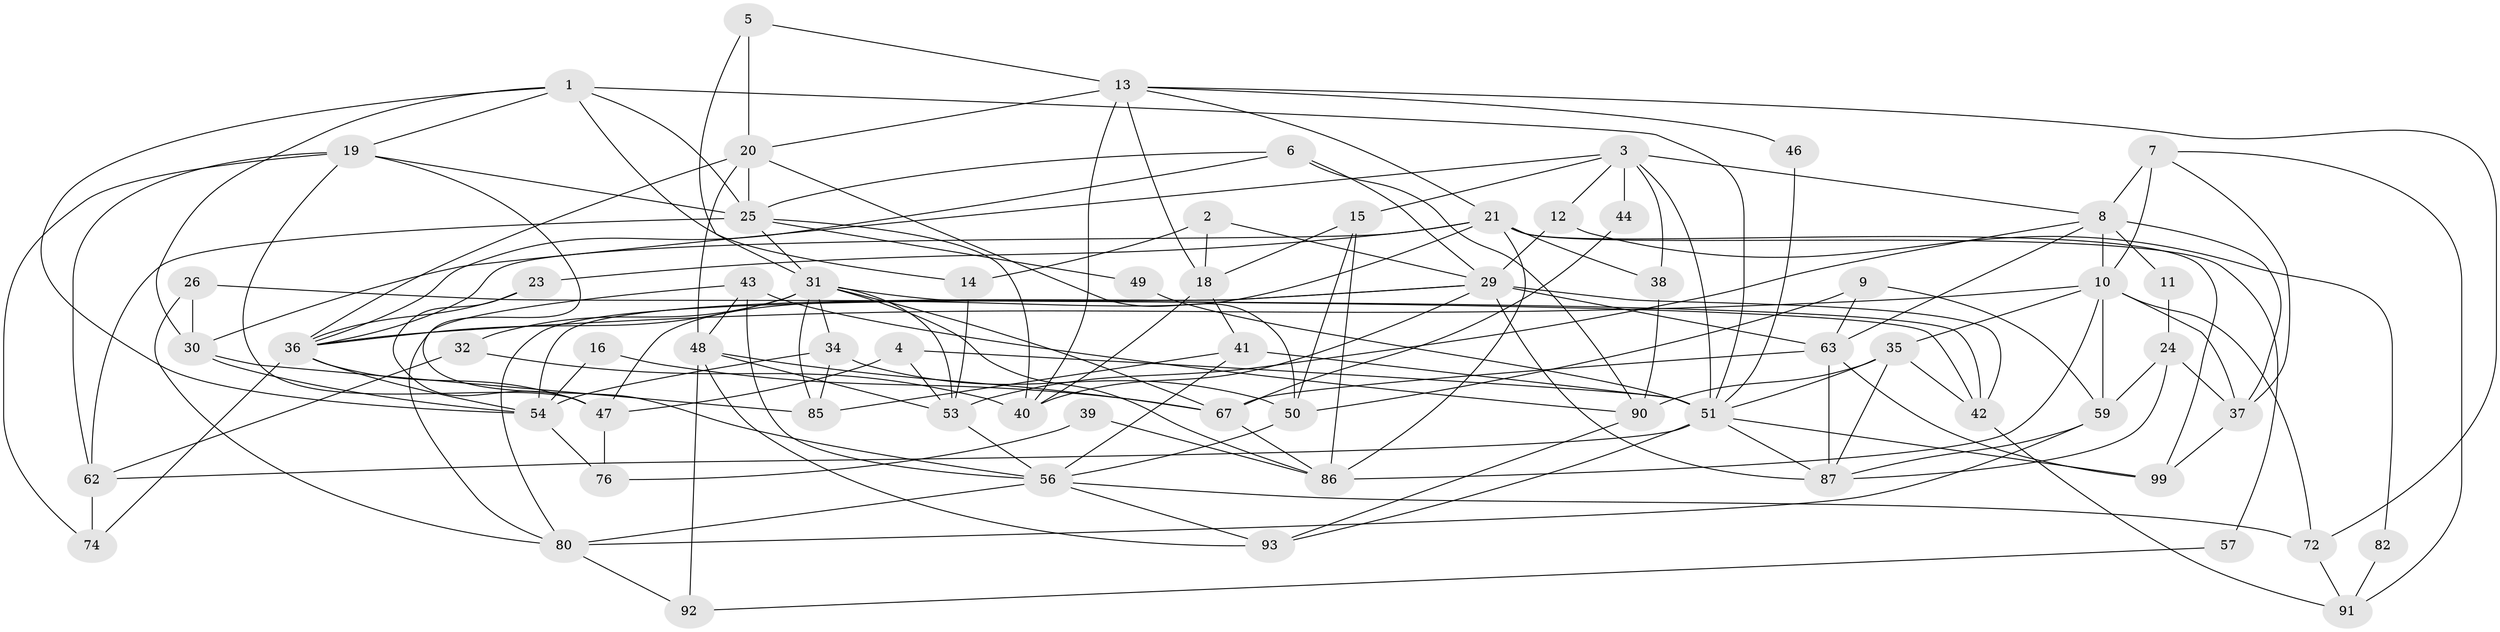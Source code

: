 // original degree distribution, {4: 0.23, 5: 0.22, 3: 0.27, 6: 0.08, 2: 0.15, 8: 0.04, 7: 0.01}
// Generated by graph-tools (version 1.1) at 2025/11/02/21/25 10:11:15]
// undirected, 66 vertices, 159 edges
graph export_dot {
graph [start="1"]
  node [color=gray90,style=filled];
  1 [super="+27"];
  2;
  3 [super="+60"];
  4;
  5;
  6;
  7 [super="+69"];
  8 [super="+73"];
  9;
  10 [super="+100"];
  11;
  12;
  13 [super="+64"];
  14;
  15 [super="+17"];
  16;
  18 [super="+65"];
  19 [super="+68"];
  20 [super="+84"];
  21 [super="+22"];
  23;
  24 [super="+52"];
  25 [super="+28"];
  26;
  29 [super="+33"];
  30;
  31 [super="+66"];
  32;
  34;
  35 [super="+55"];
  36 [super="+77"];
  37 [super="+78"];
  38;
  39;
  40;
  41 [super="+45"];
  42 [super="+61"];
  43 [super="+71"];
  44;
  46;
  47 [super="+70"];
  48 [super="+58"];
  49;
  50 [super="+94"];
  51 [super="+81"];
  53 [super="+98"];
  54 [super="+75"];
  56 [super="+88"];
  57;
  59 [super="+83"];
  62 [super="+95"];
  63 [super="+89"];
  67 [super="+79"];
  72;
  74;
  76;
  80 [super="+97"];
  82;
  85;
  86;
  87 [super="+96"];
  90;
  91;
  92;
  93;
  99;
  1 -- 54;
  1 -- 14;
  1 -- 30;
  1 -- 19;
  1 -- 51;
  1 -- 25;
  2 -- 14;
  2 -- 29;
  2 -- 18;
  3 -- 38;
  3 -- 12;
  3 -- 15;
  3 -- 44;
  3 -- 8;
  3 -- 51;
  3 -- 30;
  4 -- 51;
  4 -- 47;
  4 -- 53;
  5 -- 20;
  5 -- 31;
  5 -- 13;
  6 -- 29;
  6 -- 90;
  6 -- 36;
  6 -- 25;
  7 -- 10;
  7 -- 91;
  7 -- 8 [weight=2];
  7 -- 37;
  8 -- 63;
  8 -- 11;
  8 -- 10;
  8 -- 37;
  8 -- 53;
  9 -- 50;
  9 -- 63;
  9 -- 59;
  10 -- 72;
  10 -- 86;
  10 -- 36;
  10 -- 37;
  10 -- 35;
  10 -- 59;
  11 -- 24;
  12 -- 82;
  12 -- 29;
  13 -- 46;
  13 -- 18;
  13 -- 40;
  13 -- 72;
  13 -- 21;
  13 -- 20;
  14 -- 53;
  15 -- 18;
  15 -- 86;
  15 -- 50;
  16 -- 67;
  16 -- 54;
  18 -- 40;
  18 -- 41;
  19 -- 25;
  19 -- 74;
  19 -- 47;
  19 -- 56;
  19 -- 62;
  20 -- 25;
  20 -- 48;
  20 -- 36;
  20 -- 50;
  21 -- 36;
  21 -- 86;
  21 -- 38;
  21 -- 99;
  21 -- 23;
  21 -- 57;
  21 -- 47;
  23 -- 47;
  23 -- 36;
  24 -- 87;
  24 -- 37;
  24 -- 59;
  25 -- 31 [weight=2];
  25 -- 49;
  25 -- 40;
  25 -- 62;
  26 -- 30;
  26 -- 80;
  26 -- 42;
  29 -- 42;
  29 -- 87 [weight=2];
  29 -- 40;
  29 -- 63;
  29 -- 54;
  29 -- 80;
  30 -- 85;
  30 -- 54;
  31 -- 34;
  31 -- 85;
  31 -- 32;
  31 -- 36;
  31 -- 86;
  31 -- 67;
  31 -- 42;
  31 -- 53;
  32 -- 62;
  32 -- 40;
  34 -- 54;
  34 -- 50;
  34 -- 85;
  35 -- 90;
  35 -- 51;
  35 -- 42;
  35 -- 87;
  36 -- 74;
  36 -- 47;
  36 -- 54;
  37 -- 99;
  38 -- 90;
  39 -- 86;
  39 -- 76;
  41 -- 85;
  41 -- 51;
  41 -- 56;
  42 -- 91;
  43 -- 56;
  43 -- 48;
  43 -- 80;
  43 -- 90;
  44 -- 67;
  46 -- 51;
  47 -- 76;
  48 -- 93;
  48 -- 67;
  48 -- 92;
  48 -- 53;
  49 -- 51;
  50 -- 56;
  51 -- 62;
  51 -- 93;
  51 -- 99;
  51 -- 87;
  53 -- 56;
  54 -- 76;
  56 -- 93;
  56 -- 72;
  56 -- 80;
  57 -- 92;
  59 -- 87;
  59 -- 80;
  62 -- 74;
  63 -- 99;
  63 -- 87;
  63 -- 67;
  67 -- 86;
  72 -- 91;
  80 -- 92;
  82 -- 91;
  90 -- 93;
}
